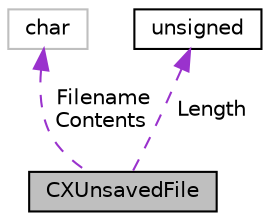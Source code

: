 digraph "CXUnsavedFile"
{
 // LATEX_PDF_SIZE
  bgcolor="transparent";
  edge [fontname="Helvetica",fontsize="10",labelfontname="Helvetica",labelfontsize="10"];
  node [fontname="Helvetica",fontsize="10",shape=record];
  Node1 [label="CXUnsavedFile",height=0.2,width=0.4,color="black", fillcolor="grey75", style="filled", fontcolor="black",tooltip="Provides the contents of a file that has not yet been saved to disk."];
  Node2 -> Node1 [dir="back",color="darkorchid3",fontsize="10",style="dashed",label=" Filename\nContents" ,fontname="Helvetica"];
  Node2 [label="char",height=0.2,width=0.4,color="grey75",tooltip=" "];
  Node3 -> Node1 [dir="back",color="darkorchid3",fontsize="10",style="dashed",label=" Length" ,fontname="Helvetica"];
  Node3 [label="unsigned",height=0.2,width=0.4,color="black",URL="$classunsigned.html",tooltip=" "];
}
